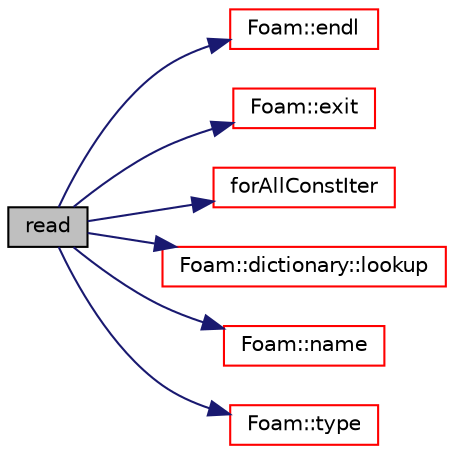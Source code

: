 digraph "read"
{
  bgcolor="transparent";
  edge [fontname="Helvetica",fontsize="10",labelfontname="Helvetica",labelfontsize="10"];
  node [fontname="Helvetica",fontsize="10",shape=record];
  rankdir="LR";
  Node1 [label="read",height=0.2,width=0.4,color="black", fillcolor="grey75", style="filled", fontcolor="black"];
  Node1 -> Node2 [color="midnightblue",fontsize="10",style="solid",fontname="Helvetica"];
  Node2 [label="Foam::endl",height=0.2,width=0.4,color="red",URL="$a10742.html#a2db8fe02a0d3909e9351bb4275b23ce4",tooltip="Add newline and flush stream. "];
  Node1 -> Node3 [color="midnightblue",fontsize="10",style="solid",fontname="Helvetica"];
  Node3 [label="Foam::exit",height=0.2,width=0.4,color="red",URL="$a10742.html#a06ca7250d8e89caf05243ec094843642"];
  Node1 -> Node4 [color="midnightblue",fontsize="10",style="solid",fontname="Helvetica"];
  Node4 [label="forAllConstIter",height=0.2,width=0.4,color="red",URL="$a02966.html#ae21e2836509b0fa7f7cedf6493b11b09"];
  Node1 -> Node5 [color="midnightblue",fontsize="10",style="solid",fontname="Helvetica"];
  Node5 [label="Foam::dictionary::lookup",height=0.2,width=0.4,color="red",URL="$a00525.html#a8baab402d653d6e789f67c57e23a5b59",tooltip="Find and return an entry data stream. "];
  Node1 -> Node6 [color="midnightblue",fontsize="10",style="solid",fontname="Helvetica"];
  Node6 [label="Foam::name",height=0.2,width=0.4,color="red",URL="$a10742.html#adcb0df2bd4953cb6bb390272d8263c3a",tooltip="Return a string representation of a complex. "];
  Node1 -> Node7 [color="midnightblue",fontsize="10",style="solid",fontname="Helvetica"];
  Node7 [label="Foam::type",height=0.2,width=0.4,color="red",URL="$a10742.html#aec48583af672626378f501eb9fc32cd1",tooltip="Return the file type: DIRECTORY or FILE. "];
}
